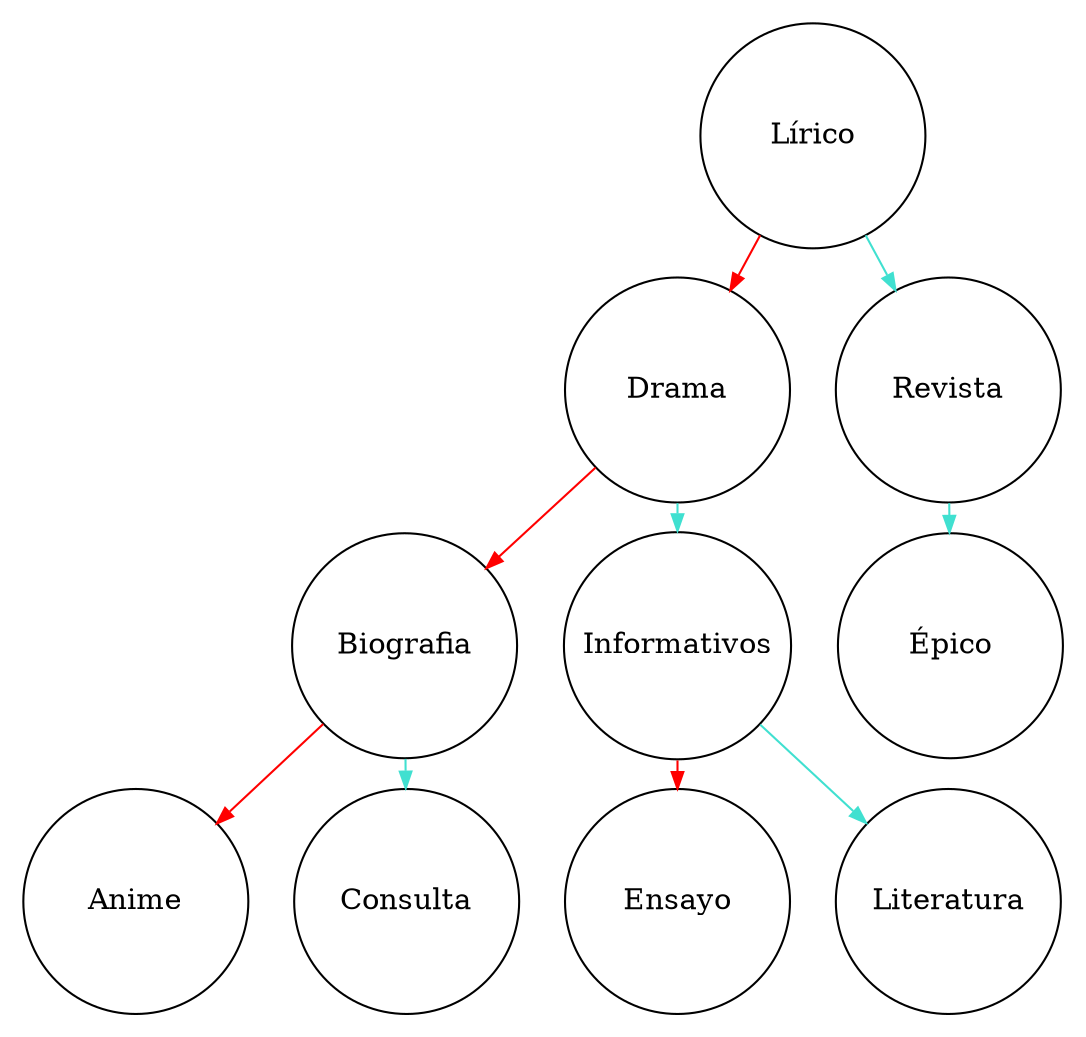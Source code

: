 digraph G {
 nodesep=0.3;
 ranksep=0.2;
    margin=0.1;
 node[shape=circle width="1.5" height="1.5" fixed="true"];  edge [arrowsize=0.8];"Lírico""Lírico" -> "Drama"[color="#ff0000"];
"Drama" -> "Biografia"[color="#ff0000"];
"Biografia" -> "Anime"[color="#ff0000"];
"Biografia" -> "Consulta"[color="#40e0d0"];
"Drama" -> "Informativos"[color="#40e0d0"];
"Informativos" -> "Ensayo"[color="#ff0000"];
"Informativos" -> "Literatura"[color="#40e0d0"];
"Lírico" -> "Revista"[color="#40e0d0"];
"Revista" -> "Épico"[color="#40e0d0"];
}
